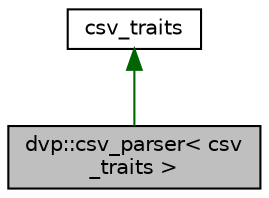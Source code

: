 digraph "dvp::csv_parser&lt; csv_traits &gt;"
{
 // LATEX_PDF_SIZE
  edge [fontname="Helvetica",fontsize="10",labelfontname="Helvetica",labelfontsize="10"];
  node [fontname="Helvetica",fontsize="10",shape=record];
  Node0 [label="dvp::csv_parser\< csv\l_traits \>",height=0.2,width=0.4,color="black", fillcolor="grey75", style="filled", fontcolor="black",tooltip=" "];
  Node1 -> Node0 [dir="back",color="darkgreen",fontsize="10",style="solid",fontname="Helvetica"];
  Node1 [label="csv_traits",height=0.2,width=0.4,color="black", fillcolor="white", style="filled",URL="$classcsv__traits.html",tooltip=" "];
}
